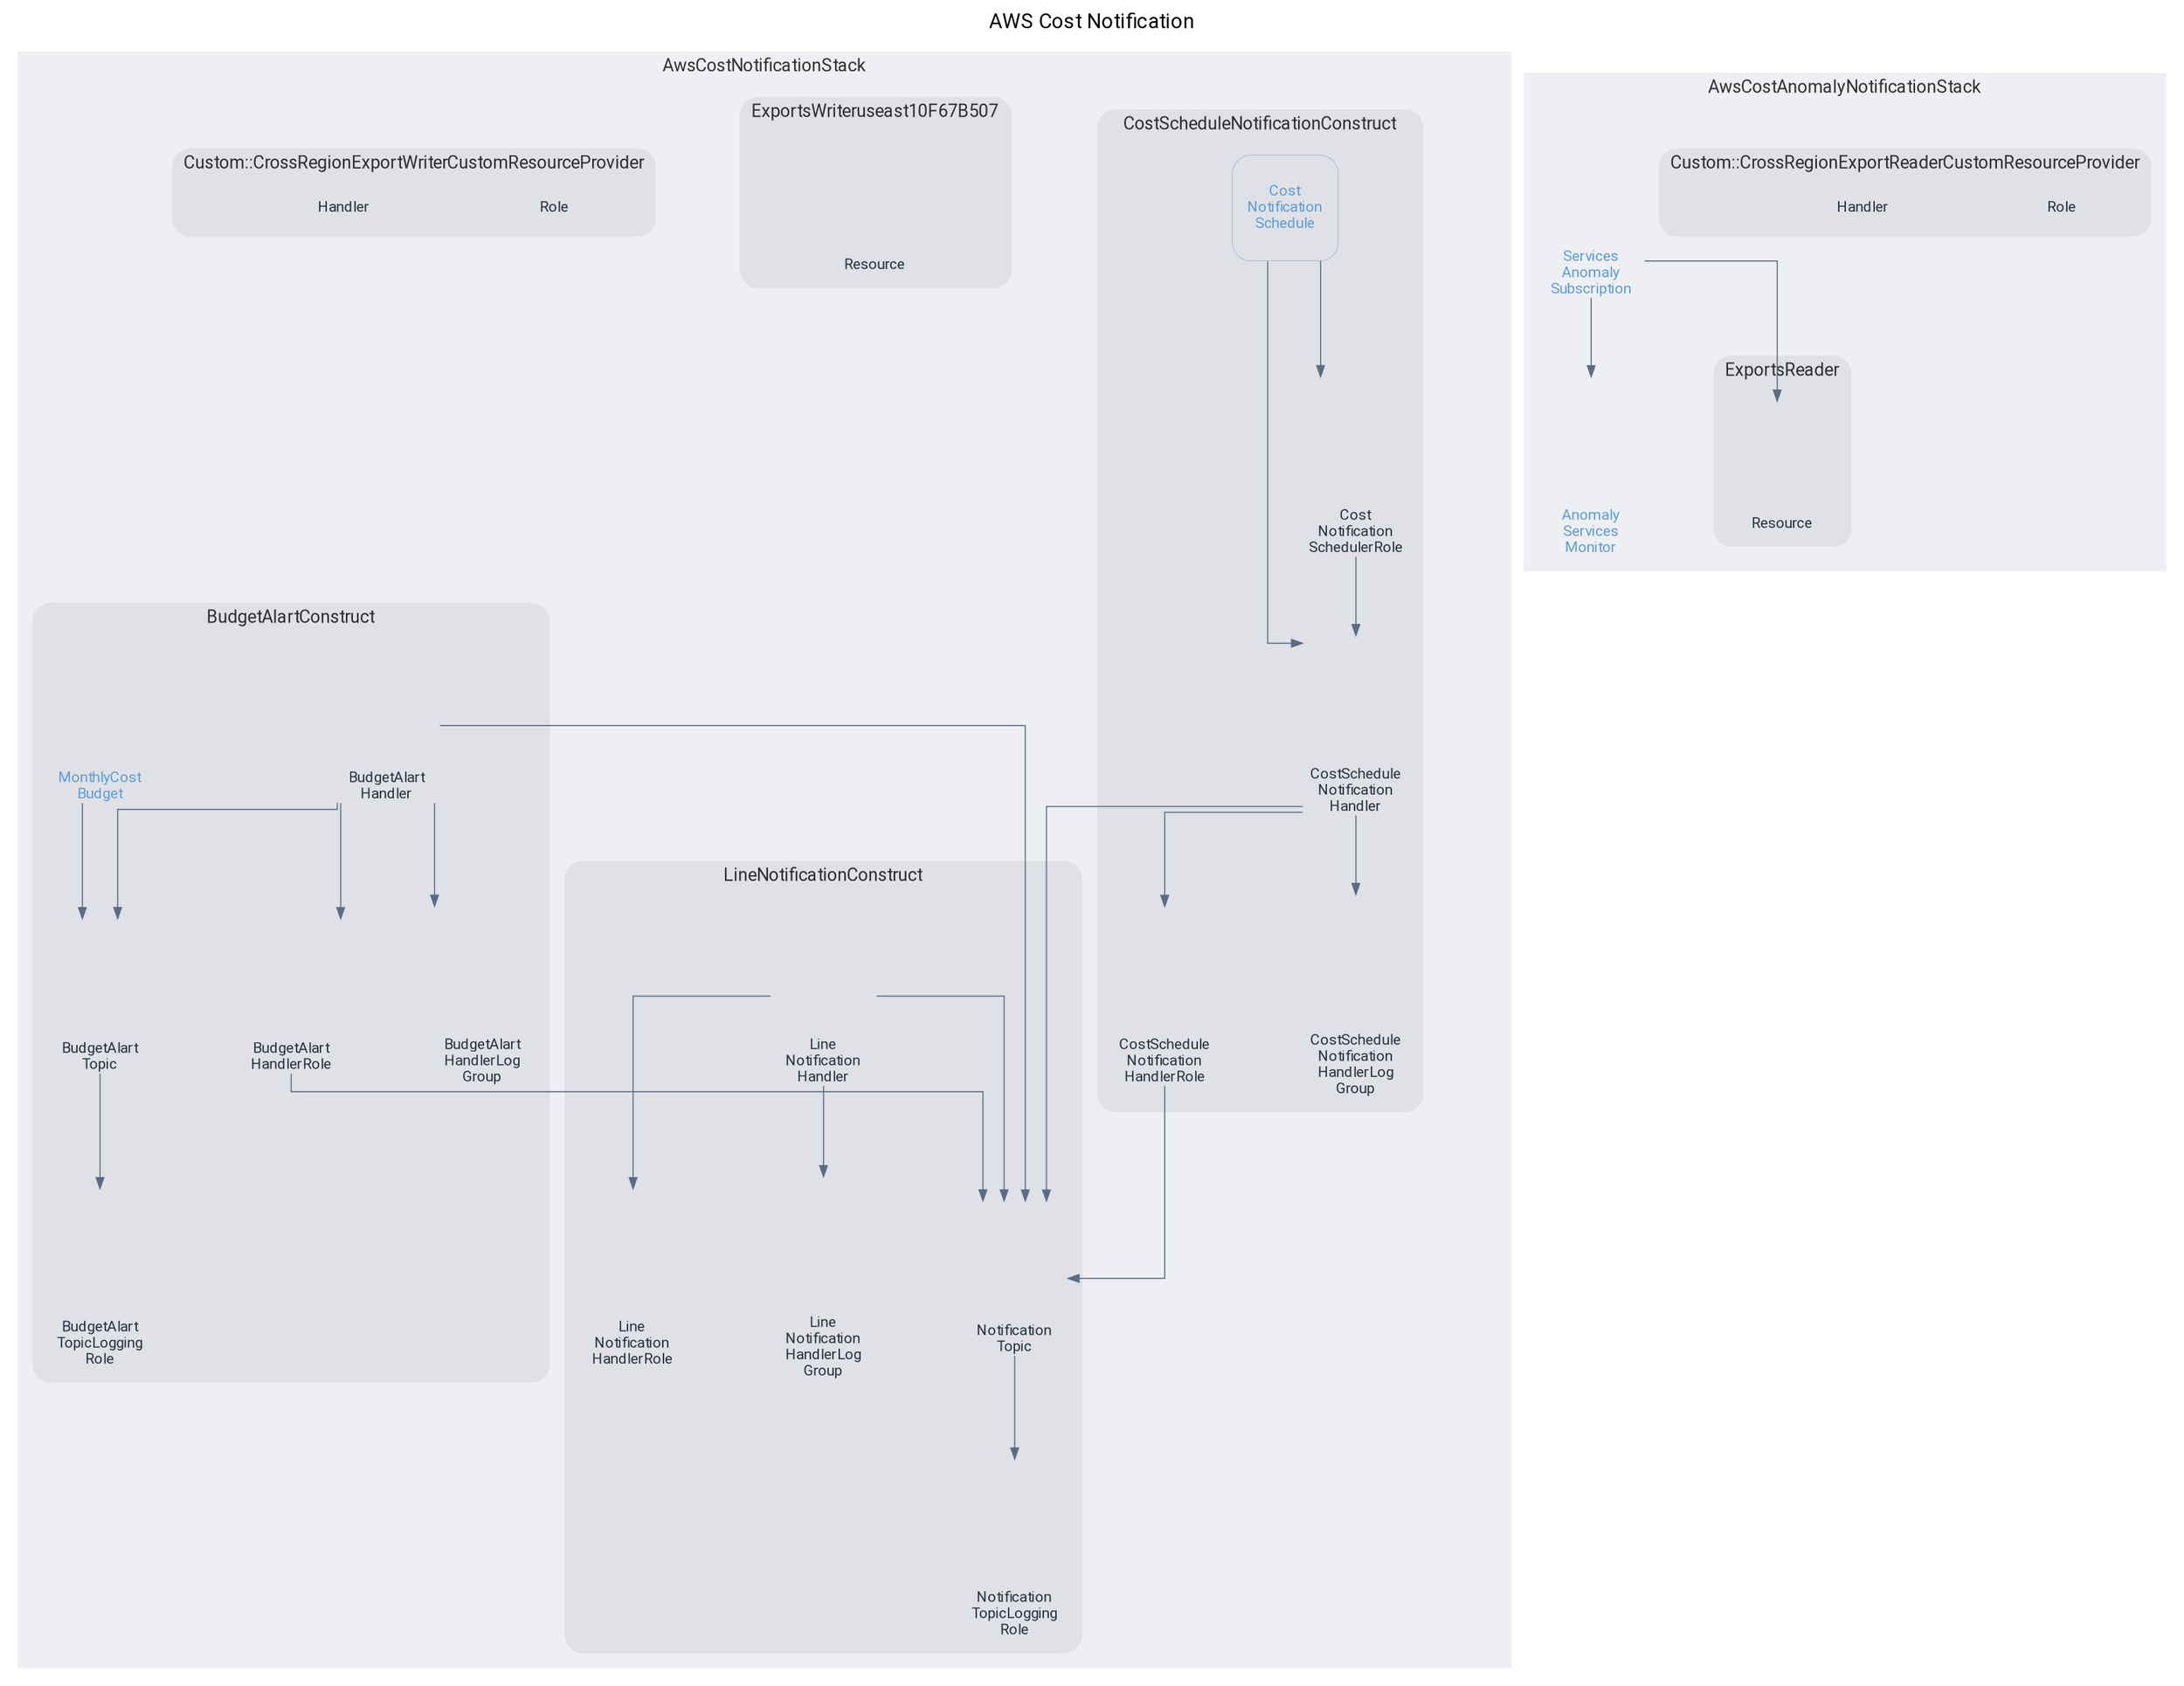 digraph "ROOT" {
  label = "AWS Cost Notification";
  imagepath = "/home/sasa/repos/aws-cost-notification/node_modules/@aws/pdk/assets/aws-arch";
  fontname = "Roboto Condensed";
  class = "font_regular";
  center = true;
  compound = true;
  concentrate = true;
  dpi = 300;
  fontcolor = "#000000";
  fontnames = "ps";
  fontsize = 14;
  forcelabels = true;
  labelloc = "tc";
  nodesep = 0.8;
  pad = "%2,%1";
  rankdir = "TB";
  ranksep = 0.75;
  ratio = "compress";
  remincross = true;
  size = "%1024,%1024!";
  splines = "ortho";
  stylesheet = "https://fonts.googleapis.com/css2?family=Roboto+Condensed:wght@300;400;700&display=swap";
  bgcolor = "#FFFFFF";
  edge [
    fontname = "Roboto Condensed";
    class = "font_light_italic";
    dir = "both";
    color = "#5A6B861A";
    penwidth = 0.75;
    arrowhead = "none";
    arrowtail = "normal";
    arrowsize = 0.5;
    fontsize = 9;
    style = "solid";
    fontcolor = "#5A6B861A";
  ];
  node [
    fontname = "Roboto Condensed";
    class = "font_regular";
    shape = "box";
    style = "solid";
    fixedsize = false;
    width = 0.25;
    height = 0.25;
    labelloc = "c";
    imagescale = true;
    fontsize = 10;
    penwidth = 0;
    fontcolor = "#232F3E";
  ];
  subgraph "cluster_stack_AwsCostNotificationStack" {
    fontname = "Roboto Condensed";
    class = "font_light";
    labelloc = "tc";
    fontsize = 12;
    style = "solid,bold,filled";
    label = "AwsCostNotificationStack";
    fillcolor = "#5A6B861A";
    margin = 10;
    color = "#000000CC";
    bgcolor = "#5A6B861A";
    pencolor = "transparent";
    fontcolor = "#000000CC";
    subgraph "cluster_AwsCostNotificationStackLineNotificationConstruct3C96096C" {
      fontname = "Roboto Condensed";
      class = "font_light";
      labelloc = "tc";
      fontsize = 12;
      style = "rounded,dashed";
      label = "LineNotificationConstruct";
      "node_AwsCostNotificationStackLineNotificationConstructNotificationTopicLoggingRoleA5A8A9E3" [
        label = "Notification\nTopicLogging\nRole";
        comment = "nodeType:RESOURCE(AWS::IAM::Role)";
        shape = "box";
        style = "solid,rounded";
        fixedsize = true;
        width = 1;
        height = 1.69;
        labelloc = "b";
        imagescale = true;
        imagepos = "tc";
        fillcolor = "transparent";
        image = "security_identity_compliance/iam/role.svg";
        color = "#232F3E";
        fontcolor = "#232F3E";
      ];
      "node_AwsCostNotificationStackLineNotificationConstructNotificationTopic2A97F79E" [
        label = "Notification\nTopic";
        comment = "nodeType:RESOURCE(AWS::SNS::Topic)";
        shape = "box";
        style = "solid,rounded";
        fixedsize = true;
        width = 1;
        height = 1.46;
        labelloc = "b";
        imagescale = true;
        imagepos = "tc";
        fillcolor = "transparent";
        image = "application_integration/sns/topic.svg";
        color = "#232F3E";
        fontcolor = "#232F3E";
      ];
      "node_AwsCostNotificationStackLineNotificationConstructLineNotificationHandlerRoleAD25A6AE" [
        label = "Line\nNotification\nHandlerRole";
        comment = "nodeType:RESOURCE(AWS::IAM::Role)";
        shape = "box";
        style = "solid,rounded";
        fixedsize = true;
        width = 1;
        height = 1.69;
        labelloc = "b";
        imagescale = true;
        imagepos = "tc";
        fillcolor = "transparent";
        image = "security_identity_compliance/iam/role.svg";
        color = "#232F3E";
        fontcolor = "#232F3E";
      ];
      "node_AwsCostNotificationStackLineNotificationConstructLineNotificationHandlerLogGroup767C495A" [
        label = "Line\nNotification\nHandlerLog\nGroup";
        comment = "nodeType:RESOURCE(AWS::Logs::LogGroup)";
        shape = "box";
        style = "solid,rounded";
        fixedsize = true;
        width = 1;
        height = 1.92;
        labelloc = "b";
        imagescale = true;
        imagepos = "tc";
        fillcolor = "transparent";
        image = "management_governance/cloudwatch/service_icon.svg";
        color = "#232F3E";
        fontcolor = "#232F3E";
      ];
      "node_AwsCostNotificationStackLineNotificationConstructLineNotificationHandlerE599793F" [
        label = "Line\nNotification\nHandler";
        comment = "nodeType:RESOURCE(AWS::Lambda::Function)";
        shape = "box";
        style = "solid,rounded";
        fixedsize = true;
        width = 1;
        height = 1.69;
        labelloc = "b";
        imagescale = true;
        imagepos = "tc";
        fillcolor = "transparent";
        image = "compute/lambda/lambda_function.svg";
        color = "#232F3E";
        fontcolor = "#232F3E";
      ];
    }
    subgraph "cluster_AwsCostNotificationStackCostScheduleNotificationConstruct5824E4FE" {
      fontname = "Roboto Condensed";
      class = "font_light";
      labelloc = "tc";
      fontsize = 12;
      style = "rounded,dashed";
      label = "CostScheduleNotificationConstruct";
      "node_AwsCostNotificationStackCostScheduleNotificationConstructCostScheduleNotificationHandlerRole28779A61" [
        label = "CostSchedule\nNotification\nHandlerRole";
        comment = "nodeType:RESOURCE(AWS::IAM::Role)";
        shape = "box";
        style = "solid,rounded";
        fixedsize = true;
        width = 1;
        height = 1.69;
        labelloc = "b";
        imagescale = true;
        imagepos = "tc";
        fillcolor = "transparent";
        image = "security_identity_compliance/iam/role.svg";
        color = "#232F3E";
        fontcolor = "#232F3E";
      ];
      "node_AwsCostNotificationStackCostScheduleNotificationConstructCostScheduleNotificationHandlerLogGroupCB4D2DAC" [
        label = "CostSchedule\nNotification\nHandlerLog\nGroup";
        comment = "nodeType:RESOURCE(AWS::Logs::LogGroup)";
        shape = "box";
        style = "solid,rounded";
        fixedsize = true;
        width = 1;
        height = 1.92;
        labelloc = "b";
        imagescale = true;
        imagepos = "tc";
        fillcolor = "transparent";
        image = "management_governance/cloudwatch/service_icon.svg";
        color = "#232F3E";
        fontcolor = "#232F3E";
      ];
      "node_AwsCostNotificationStackCostScheduleNotificationConstructCostScheduleNotificationHandler2E80FDC6" [
        label = "CostSchedule\nNotification\nHandler";
        comment = "nodeType:RESOURCE(AWS::Lambda::Function)";
        shape = "box";
        style = "solid,rounded";
        fixedsize = true;
        width = 1;
        height = 1.69;
        labelloc = "b";
        imagescale = true;
        imagepos = "tc";
        fillcolor = "transparent";
        image = "compute/lambda/lambda_function.svg";
        color = "#232F3E";
        fontcolor = "#232F3E";
      ];
      "node_AwsCostNotificationStackCostScheduleNotificationConstructCostNotificationSchedulerRole71CE7E17" [
        label = "Cost\nNotification\nSchedulerRole";
        comment = "nodeType:RESOURCE(AWS::IAM::Role)";
        shape = "box";
        style = "solid,rounded";
        fixedsize = true;
        width = 1;
        height = 1.69;
        labelloc = "b";
        imagescale = true;
        imagepos = "tc";
        fillcolor = "transparent";
        image = "security_identity_compliance/iam/role.svg";
        color = "#232F3E";
        fontcolor = "#232F3E";
      ];
      "node_AwsCostNotificationStackCostScheduleNotificationConstructCostNotificationScheduleDE81EC7C" [
        label = "Cost\nNotification\nSchedule";
        comment = "nodeType:CFN_RESOURCE(AWS::Scheduler::Schedule)";
        width = 1;
        height = 1;
        fixedsize = true;
        imagescale = true;
        style = "solid,rounded";
        color = "#5B9BD5";
        fontcolor = "#5B9BD5";
        labelloc = "c";
        penwidth = 0.25;
      ];
    }
    subgraph "cluster_AwsCostNotificationStackBudgetAlartConstruct52BECA83" {
      fontname = "Roboto Condensed";
      class = "font_light";
      labelloc = "tc";
      fontsize = 12;
      style = "rounded,dashed";
      label = "BudgetAlartConstruct";
      "node_AwsCostNotificationStackBudgetAlartConstructBudgetAlartTopicLoggingRoleA0C64335" [
        label = "BudgetAlart\nTopicLogging\nRole";
        comment = "nodeType:RESOURCE(AWS::IAM::Role)";
        shape = "box";
        style = "solid,rounded";
        fixedsize = true;
        width = 1;
        height = 1.69;
        labelloc = "b";
        imagescale = true;
        imagepos = "tc";
        fillcolor = "transparent";
        image = "security_identity_compliance/iam/role.svg";
        color = "#232F3E";
        fontcolor = "#232F3E";
      ];
      "node_AwsCostNotificationStackBudgetAlartConstructBudgetAlartTopicEA7CEDF1" [
        label = "BudgetAlart\nTopic";
        comment = "nodeType:RESOURCE(AWS::SNS::Topic)";
        shape = "box";
        style = "solid,rounded";
        fixedsize = true;
        width = 1;
        height = 1.46;
        labelloc = "b";
        imagescale = true;
        imagepos = "tc";
        fillcolor = "transparent";
        image = "application_integration/sns/topic.svg";
        color = "#232F3E";
        fontcolor = "#232F3E";
      ];
      "node_AwsCostNotificationStackBudgetAlartConstructBudgetAlartHandlerRole4F4FB8A4" [
        label = "BudgetAlart\nHandlerRole";
        comment = "nodeType:RESOURCE(AWS::IAM::Role)";
        shape = "box";
        style = "solid,rounded";
        fixedsize = true;
        width = 1;
        height = 1.46;
        labelloc = "b";
        imagescale = true;
        imagepos = "tc";
        fillcolor = "transparent";
        image = "security_identity_compliance/iam/role.svg";
        color = "#232F3E";
        fontcolor = "#232F3E";
      ];
      "node_AwsCostNotificationStackBudgetAlartConstructBudgetAlartHandlerLogGroup2329B984" [
        label = "BudgetAlart\nHandlerLog\nGroup";
        comment = "nodeType:RESOURCE(AWS::Logs::LogGroup)";
        shape = "box";
        style = "solid,rounded";
        fixedsize = true;
        width = 1;
        height = 1.69;
        labelloc = "b";
        imagescale = true;
        imagepos = "tc";
        fillcolor = "transparent";
        image = "management_governance/cloudwatch/service_icon.svg";
        color = "#232F3E";
        fontcolor = "#232F3E";
      ];
      "node_AwsCostNotificationStackBudgetAlartConstructBudgetAlartHandlerB8203F26" [
        label = "BudgetAlart\nHandler";
        comment = "nodeType:RESOURCE(AWS::Lambda::Function)";
        shape = "box";
        style = "solid,rounded";
        fixedsize = true;
        width = 1;
        height = 1.46;
        labelloc = "b";
        imagescale = true;
        imagepos = "tc";
        fillcolor = "transparent";
        image = "compute/lambda/lambda_function.svg";
        color = "#232F3E";
        fontcolor = "#232F3E";
      ];
      "node_AwsCostNotificationStackBudgetAlartConstructMonthlyCostBudgetBEA9CF61" [
        label = "MonthlyCost\nBudget";
        comment = "nodeType:CFN_RESOURCE(AWS::Budgets::Budget)";
        shape = "box";
        style = "solid,rounded";
        fixedsize = true;
        width = 1;
        height = 1.46;
        labelloc = "b";
        imagescale = true;
        imagepos = "tc";
        fillcolor = "transparent";
        image = "cloud_financial_management/budgets/service_icon.svg";
        color = "#5B9BD5";
        fontcolor = "#5B9BD5";
      ];
    }
    subgraph "cluster_AwsCostNotificationStackExportsWriteruseast10F67B5071EC7A56B" {
      fontname = "Roboto Condensed";
      class = "font_light";
      labelloc = "tc";
      fontsize = 12;
      style = "rounded,dashed";
      label = "ExportsWriteruseast10F67B507";
      "node_AwsCostNotificationStackExportsWriteruseast10F67B50758E72D2E" [
        label = "Resource";
        comment = "nodeType:RESOURCE(AWS::CloudFormation::CustomResource)";
        shape = "box";
        style = "solid,rounded";
        fixedsize = true;
        width = 1;
        height = 1.23;
        labelloc = "b";
        imagescale = true;
        imagepos = "tc";
        fillcolor = "transparent";
        image = "management_governance/cloudformation/service_icon.svg";
        color = "#232F3E";
        fontcolor = "#232F3E";
      ];
    }
    subgraph "cluster_AwsCostNotificationStackCustomCrossRegionExportWriterCustomResourceProviderC091448B" {
      fontname = "Roboto Condensed";
      class = "font_light";
      labelloc = "tc";
      fontsize = 12;
      style = "rounded,dashed";
      label = "Custom::CrossRegionExportWriterCustomResourceProvider";
      "node_AwsCostNotificationStackCustomCrossRegionExportWriterCustomResourceProviderRole910A6ECD" [
        label = "Role";
        comment = "nodeType:DEFAULT";
      ];
      "node_AwsCostNotificationStackCustomCrossRegionExportWriterCustomResourceProviderHandler9DDB6460" [
        label = "Handler";
        comment = "nodeType:DEFAULT";
      ];
    }
  }
  subgraph "cluster_stack_AwsCostAnomalyNotificationStack" {
    fontname = "Roboto Condensed";
    class = "font_light";
    labelloc = "tc";
    fontsize = 12;
    style = "solid,bold,filled";
    label = "AwsCostAnomalyNotificationStack";
    fillcolor = "#5A6B861A";
    margin = 10;
    color = "#000000CC";
    bgcolor = "#5A6B861A";
    pencolor = "transparent";
    fontcolor = "#000000CC";
    "node_AwsCostAnomalyNotificationStackAnomalyServicesMonitorB7ABB81E" [
      label = "Anomaly\nServices\nMonitor";
      comment = "nodeType:CFN_RESOURCE(AWS::CE::AnomalyMonitor)";
      shape = "box";
      style = "solid,rounded";
      fixedsize = true;
      width = 1;
      height = 1.69;
      labelloc = "b";
      imagescale = true;
      imagepos = "tc";
      fillcolor = "transparent";
      image = "cloud_financial_management/cost_explorer/service_icon.svg";
      color = "#5B9BD5";
      fontcolor = "#5B9BD5";
    ];
    "node_AwsCostAnomalyNotificationStackServicesAnomalySubscription3DE2000C" [
      label = "Services\nAnomaly\nSubscription";
      comment = "nodeType:CFN_RESOURCE(AWS::CE::AnomalySubscription)";
      shape = "box";
      style = "solid,rounded";
      fixedsize = true;
      width = 1;
      height = 1.69;
      labelloc = "b";
      imagescale = true;
      imagepos = "tc";
      fillcolor = "transparent";
      image = "cloud_financial_management/cost_explorer/service_icon.svg";
      color = "#5B9BD5";
      fontcolor = "#5B9BD5";
    ];
    subgraph "cluster_AwsCostAnomalyNotificationStackExportsReader2C9E177C" {
      fontname = "Roboto Condensed";
      class = "font_light";
      labelloc = "tc";
      fontsize = 12;
      style = "rounded,dashed";
      label = "ExportsReader";
      "node_AwsCostAnomalyNotificationStackExportsReaderC69D869D" [
        label = "Resource";
        comment = "nodeType:RESOURCE(AWS::CloudFormation::CustomResource)";
        shape = "box";
        style = "solid,rounded";
        fixedsize = true;
        width = 1;
        height = 1.23;
        labelloc = "b";
        imagescale = true;
        imagepos = "tc";
        fillcolor = "transparent";
        image = "management_governance/cloudformation/service_icon.svg";
        color = "#232F3E";
        fontcolor = "#232F3E";
      ];
    }
    subgraph "cluster_AwsCostAnomalyNotificationStackCustomCrossRegionExportReaderCustomResourceProvider8E76D8D9" {
      fontname = "Roboto Condensed";
      class = "font_light";
      labelloc = "tc";
      fontsize = 12;
      style = "rounded,dashed";
      label = "Custom::CrossRegionExportReaderCustomResourceProvider";
      "node_AwsCostAnomalyNotificationStackCustomCrossRegionExportReaderCustomResourceProviderRole91B8A6E1" [
        label = "Role";
        comment = "nodeType:DEFAULT";
      ];
      "node_AwsCostAnomalyNotificationStackCustomCrossRegionExportReaderCustomResourceProviderHandlerF51DACFA" [
        label = "Handler";
        comment = "nodeType:DEFAULT";
      ];
    }
  }
  "node_AwsCostNotificationStackLineNotificationConstructNotificationTopic2A97F79E" -> "node_AwsCostNotificationStackLineNotificationConstructNotificationTopicLoggingRoleA5A8A9E3" [
    id = "ATT:19lHUy";
    penwidth = 0.75;
    arrowhead = "normal";
    arrowtail = "none";
    arrowsize = 0.75;
    style = "solid";
    color = "#5A6B86";
    fontcolor = "#5A6B86";
  ];
  "node_AwsCostNotificationStackLineNotificationConstructLineNotificationHandlerE599793F" -> "node_AwsCostNotificationStackLineNotificationConstructLineNotificationHandlerLogGroup767C495A" [
    id = "REF:1EyiCu";
    penwidth = 0.75;
    arrowhead = "normal";
    arrowtail = "none";
    arrowsize = 0.75;
    style = "solid";
    color = "#5A6B86";
    fontcolor = "#5A6B86";
  ];
  "node_AwsCostNotificationStackLineNotificationConstructLineNotificationHandlerE599793F" -> "node_AwsCostNotificationStackLineNotificationConstructLineNotificationHandlerRoleAD25A6AE" [
    id = "ATT:ZDliQW";
    penwidth = 0.75;
    arrowhead = "normal";
    arrowtail = "none";
    arrowsize = 0.75;
    style = "solid";
    color = "#5A6B86";
    fontcolor = "#5A6B86";
  ];
  "node_AwsCostNotificationStackLineNotificationConstructLineNotificationHandlerE599793F" -> "node_AwsCostNotificationStackLineNotificationConstructNotificationTopic2A97F79E" [
    id = "REF:y6tz0";
    penwidth = 0.75;
    arrowhead = "normal";
    arrowtail = "none";
    arrowsize = 0.75;
    style = "solid";
    color = "#5A6B86";
    fontcolor = "#5A6B86";
  ];
  "node_AwsCostNotificationStackCostScheduleNotificationConstructCostScheduleNotificationHandlerRole28779A61" -> "node_AwsCostNotificationStackLineNotificationConstructNotificationTopic2A97F79E" [
    id = "REF:gImtv";
    penwidth = 0.75;
    arrowhead = "normal";
    arrowtail = "none";
    arrowsize = 0.75;
    style = "solid";
    color = "#5A6B86";
    fontcolor = "#5A6B86";
  ];
  "node_AwsCostNotificationStackCostScheduleNotificationConstructCostScheduleNotificationHandler2E80FDC6" -> "node_AwsCostNotificationStackCostScheduleNotificationConstructCostScheduleNotificationHandlerLogGroupCB4D2DAC" [
    id = "REF:9fORG";
    penwidth = 0.75;
    arrowhead = "normal";
    arrowtail = "none";
    arrowsize = 0.75;
    style = "solid";
    color = "#5A6B86";
    fontcolor = "#5A6B86";
  ];
  "node_AwsCostNotificationStackCostScheduleNotificationConstructCostScheduleNotificationHandler2E80FDC6" -> "node_AwsCostNotificationStackCostScheduleNotificationConstructCostScheduleNotificationHandlerRole28779A61" [
    id = "ATT:WGS5X";
    penwidth = 0.75;
    arrowhead = "normal";
    arrowtail = "none";
    arrowsize = 0.75;
    style = "solid";
    color = "#5A6B86";
    fontcolor = "#5A6B86";
  ];
  "node_AwsCostNotificationStackCostScheduleNotificationConstructCostScheduleNotificationHandler2E80FDC6" -> "node_AwsCostNotificationStackLineNotificationConstructNotificationTopic2A97F79E" [
    id = "REF:Zj6yF1";
    penwidth = 0.75;
    arrowhead = "normal";
    arrowtail = "none";
    arrowsize = 0.75;
    style = "solid";
    color = "#5A6B86";
    fontcolor = "#5A6B86";
  ];
  "node_AwsCostNotificationStackCostScheduleNotificationConstructCostNotificationSchedulerRole71CE7E17" -> "node_AwsCostNotificationStackCostScheduleNotificationConstructCostScheduleNotificationHandler2E80FDC6" [
    id = "ATT:ZLtOnf";
    penwidth = 0.75;
    arrowhead = "normal";
    arrowtail = "none";
    arrowsize = 0.75;
    style = "solid";
    color = "#5A6B86";
    fontcolor = "#5A6B86";
  ];
  "node_AwsCostNotificationStackCostScheduleNotificationConstructCostNotificationScheduleDE81EC7C" -> "node_AwsCostNotificationStackCostScheduleNotificationConstructCostScheduleNotificationHandler2E80FDC6" [
    id = "ATT:1HUmPA";
    penwidth = 0.75;
    arrowhead = "normal";
    arrowtail = "none";
    arrowsize = 0.75;
    style = "solid";
    color = "#5A6B86";
    fontcolor = "#5A6B86";
  ];
  "node_AwsCostNotificationStackCostScheduleNotificationConstructCostNotificationScheduleDE81EC7C" -> "node_AwsCostNotificationStackCostScheduleNotificationConstructCostNotificationSchedulerRole71CE7E17" [
    id = "ATT:ng1Q7";
    penwidth = 0.75;
    arrowhead = "normal";
    arrowtail = "none";
    arrowsize = 0.75;
    style = "solid";
    color = "#5A6B86";
    fontcolor = "#5A6B86";
  ];
  "node_AwsCostNotificationStackBudgetAlartConstructBudgetAlartTopicEA7CEDF1" -> "node_AwsCostNotificationStackBudgetAlartConstructBudgetAlartTopicLoggingRoleA0C64335" [
    id = "ATT:ZaVeYL";
    penwidth = 0.75;
    arrowhead = "normal";
    arrowtail = "none";
    arrowsize = 0.75;
    style = "solid";
    color = "#5A6B86";
    fontcolor = "#5A6B86";
  ];
  "node_AwsCostNotificationStackBudgetAlartConstructBudgetAlartHandlerRole4F4FB8A4" -> "node_AwsCostNotificationStackLineNotificationConstructNotificationTopic2A97F79E" [
    id = "REF:Z1Oqw6C";
    penwidth = 0.75;
    arrowhead = "normal";
    arrowtail = "none";
    arrowsize = 0.75;
    style = "solid";
    color = "#5A6B86";
    fontcolor = "#5A6B86";
  ];
  "node_AwsCostNotificationStackBudgetAlartConstructBudgetAlartHandlerB8203F26" -> "node_AwsCostNotificationStackBudgetAlartConstructBudgetAlartHandlerLogGroup2329B984" [
    id = "REF:gpvem";
    penwidth = 0.75;
    arrowhead = "normal";
    arrowtail = "none";
    arrowsize = 0.75;
    style = "solid";
    color = "#5A6B86";
    fontcolor = "#5A6B86";
  ];
  "node_AwsCostNotificationStackBudgetAlartConstructBudgetAlartHandlerB8203F26" -> "node_AwsCostNotificationStackBudgetAlartConstructBudgetAlartHandlerRole4F4FB8A4" [
    id = "ATT:1uFQbJ";
    penwidth = 0.75;
    arrowhead = "normal";
    arrowtail = "none";
    arrowsize = 0.75;
    style = "solid";
    color = "#5A6B86";
    fontcolor = "#5A6B86";
  ];
  "node_AwsCostNotificationStackBudgetAlartConstructBudgetAlartHandlerB8203F26" -> "node_AwsCostNotificationStackBudgetAlartConstructBudgetAlartTopicEA7CEDF1" [
    id = "REF:cNB8J";
    penwidth = 0.75;
    arrowhead = "normal";
    arrowtail = "none";
    arrowsize = 0.75;
    style = "solid";
    color = "#5A6B86";
    fontcolor = "#5A6B86";
  ];
  "node_AwsCostNotificationStackBudgetAlartConstructBudgetAlartHandlerB8203F26" -> "node_AwsCostNotificationStackLineNotificationConstructNotificationTopic2A97F79E" [
    id = "REF:2wWibX";
    penwidth = 0.75;
    arrowhead = "normal";
    arrowtail = "none";
    arrowsize = 0.75;
    style = "solid";
    color = "#5A6B86";
    fontcolor = "#5A6B86";
  ];
  "node_AwsCostNotificationStackBudgetAlartConstructMonthlyCostBudgetBEA9CF61" -> "node_AwsCostNotificationStackBudgetAlartConstructBudgetAlartTopicEA7CEDF1" [
    id = "REF:ZUpkKh";
    penwidth = 0.75;
    arrowhead = "normal";
    arrowtail = "none";
    arrowsize = 0.75;
    style = "solid";
    color = "#5A6B86";
    fontcolor = "#5A6B86";
  ];
  "node_AwsCostAnomalyNotificationStackServicesAnomalySubscription3DE2000C" -> "node_AwsCostAnomalyNotificationStackAnomalyServicesMonitorB7ABB81E" [
    id = "REF:TH8zB";
    penwidth = 0.75;
    arrowhead = "normal";
    arrowtail = "none";
    arrowsize = 0.75;
    style = "solid";
    color = "#5A6B86";
    fontcolor = "#5A6B86";
  ];
  "node_AwsCostAnomalyNotificationStackServicesAnomalySubscription3DE2000C" -> "node_AwsCostAnomalyNotificationStackExportsReaderC69D869D" [
    id = "ATT:Z3qBSN";
    penwidth = 0.75;
    arrowhead = "normal";
    arrowtail = "none";
    arrowsize = 0.75;
    style = "solid";
    color = "#5A6B86";
    fontcolor = "#5A6B86";
  ];
}